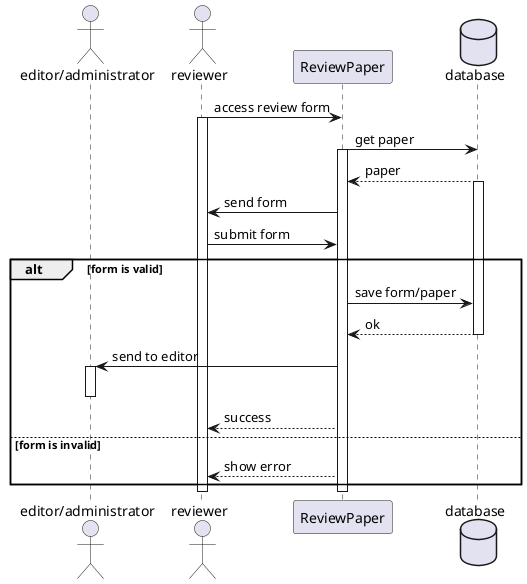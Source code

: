 @startuml

actor "editor/administrator" as editor
actor reviewer
participant ReviewPaper
database database as db

reviewer -> ReviewPaper : access review form
activate reviewer

ReviewPaper -> db : get paper
activate ReviewPaper
ReviewPaper <-- db : paper
activate db
reviewer <- ReviewPaper : send form
reviewer -> ReviewPaper : submit form

alt form is valid
    ReviewPaper -> db : save form/paper
    ReviewPaper <-- db : ok
    deactivate db
    ReviewPaper -> editor : send to editor
    activate editor
    deactivate editor
    reviewer <-- ReviewPaper : success
else form is invalid
     reviewer <-- ReviewPaper : show error
end
deactivate reviewer
deactivate ReviewPaper
@enduml
